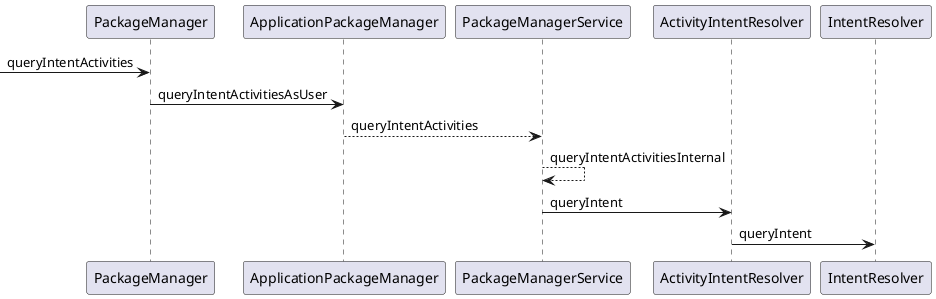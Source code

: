 @startuml
participant PackageManager as PM
participant ApplicationPackageManager
participant PackageManagerService as PMS
[-> PM : queryIntentActivities
PM -> ApplicationPackageManager : queryIntentActivitiesAsUser
ApplicationPackageManager ---> PMS : queryIntentActivities
PMS ---> PMS : queryIntentActivitiesInternal
PMS -> ActivityIntentResolver : queryIntent
ActivityIntentResolver -> IntentResolver : queryIntent

@enduml